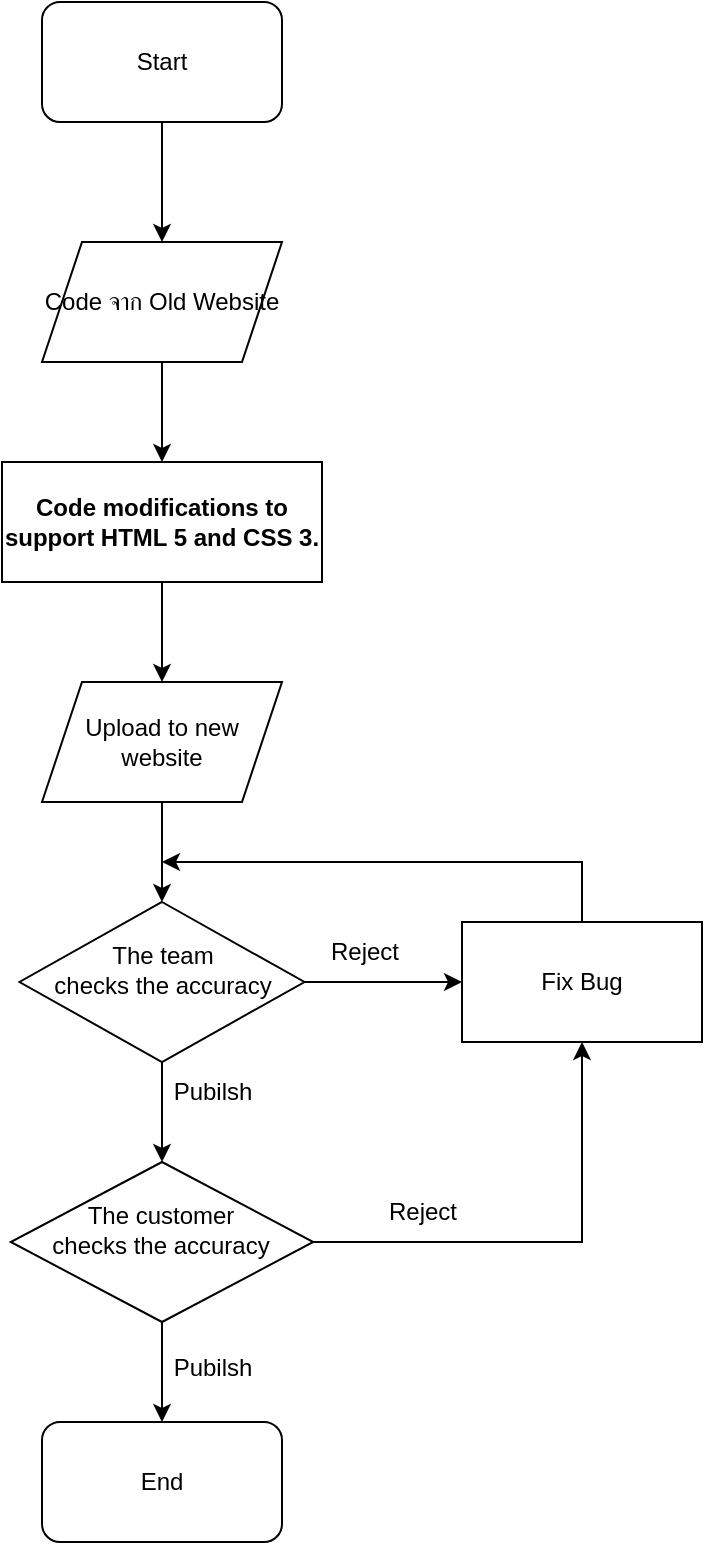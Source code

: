<mxfile version="20.8.23" type="github">
  <diagram id="C5RBs43oDa-KdzZeNtuy" name="Page-1">
    <mxGraphModel dx="1591" dy="860" grid="1" gridSize="10" guides="1" tooltips="1" connect="1" arrows="1" fold="1" page="1" pageScale="1" pageWidth="827" pageHeight="1169" math="0" shadow="0">
      <root>
        <mxCell id="WIyWlLk6GJQsqaUBKTNV-0" />
        <mxCell id="WIyWlLk6GJQsqaUBKTNV-1" parent="WIyWlLk6GJQsqaUBKTNV-0" />
        <mxCell id="JMEBh1NOCG6JyZOsz3gw-9" style="edgeStyle=orthogonalEdgeStyle;rounded=0;orthogonalLoop=1;jettySize=auto;html=1;exitX=0.5;exitY=1;exitDx=0;exitDy=0;entryX=0.5;entryY=0;entryDx=0;entryDy=0;" edge="1" parent="WIyWlLk6GJQsqaUBKTNV-1" source="JMEBh1NOCG6JyZOsz3gw-0" target="JMEBh1NOCG6JyZOsz3gw-1">
          <mxGeometry relative="1" as="geometry" />
        </mxCell>
        <mxCell id="JMEBh1NOCG6JyZOsz3gw-0" value="Start" style="rounded=1;whiteSpace=wrap;html=1;" vertex="1" parent="WIyWlLk6GJQsqaUBKTNV-1">
          <mxGeometry x="340" y="10" width="120" height="60" as="geometry" />
        </mxCell>
        <mxCell id="JMEBh1NOCG6JyZOsz3gw-10" style="edgeStyle=orthogonalEdgeStyle;rounded=0;orthogonalLoop=1;jettySize=auto;html=1;exitX=0.5;exitY=1;exitDx=0;exitDy=0;entryX=0.5;entryY=0;entryDx=0;entryDy=0;" edge="1" parent="WIyWlLk6GJQsqaUBKTNV-1" source="JMEBh1NOCG6JyZOsz3gw-1" target="JMEBh1NOCG6JyZOsz3gw-2">
          <mxGeometry relative="1" as="geometry" />
        </mxCell>
        <mxCell id="JMEBh1NOCG6JyZOsz3gw-1" value="Code จาก Old Website" style="shape=parallelogram;perimeter=parallelogramPerimeter;whiteSpace=wrap;html=1;fixedSize=1;" vertex="1" parent="WIyWlLk6GJQsqaUBKTNV-1">
          <mxGeometry x="340" y="130" width="120" height="60" as="geometry" />
        </mxCell>
        <mxCell id="JMEBh1NOCG6JyZOsz3gw-11" style="edgeStyle=orthogonalEdgeStyle;rounded=0;orthogonalLoop=1;jettySize=auto;html=1;exitX=0.5;exitY=1;exitDx=0;exitDy=0;entryX=0.5;entryY=0;entryDx=0;entryDy=0;" edge="1" parent="WIyWlLk6GJQsqaUBKTNV-1" source="JMEBh1NOCG6JyZOsz3gw-2" target="JMEBh1NOCG6JyZOsz3gw-3">
          <mxGeometry relative="1" as="geometry" />
        </mxCell>
        <mxCell id="JMEBh1NOCG6JyZOsz3gw-2" value="&lt;br&gt;&lt;div align=&quot;center&quot;&gt;&lt;b&gt;&lt;span class=&quot;HwtZe&quot; lang=&quot;en&quot;&gt;&lt;span class=&quot;jCAhz ChMk0b&quot;&gt;&lt;span class=&quot;ryNqvb&quot;&gt;Code modifications to support HTML 5 and CSS 3.&lt;/span&gt;&lt;/span&gt;&lt;/span&gt;&lt;br&gt;&lt;/b&gt;&lt;br&gt;&lt;/div&gt;" style="rounded=0;whiteSpace=wrap;html=1;align=center;" vertex="1" parent="WIyWlLk6GJQsqaUBKTNV-1">
          <mxGeometry x="320" y="240" width="160" height="60" as="geometry" />
        </mxCell>
        <mxCell id="JMEBh1NOCG6JyZOsz3gw-12" style="edgeStyle=orthogonalEdgeStyle;rounded=0;orthogonalLoop=1;jettySize=auto;html=1;exitX=0.5;exitY=1;exitDx=0;exitDy=0;entryX=0.5;entryY=0;entryDx=0;entryDy=0;" edge="1" parent="WIyWlLk6GJQsqaUBKTNV-1" source="JMEBh1NOCG6JyZOsz3gw-3" target="JMEBh1NOCG6JyZOsz3gw-4">
          <mxGeometry relative="1" as="geometry" />
        </mxCell>
        <mxCell id="JMEBh1NOCG6JyZOsz3gw-3" value="&lt;br&gt;&lt;div align=&quot;center&quot;&gt;&lt;span class=&quot;HwtZe&quot; lang=&quot;en&quot;&gt;&lt;span class=&quot;jCAhz ChMk0b C1N51c&quot;&gt;&lt;span class=&quot;ryNqvb&quot;&gt;Upload to new website&lt;/span&gt;&lt;/span&gt;&lt;/span&gt;&lt;br&gt;&lt;br&gt;&lt;/div&gt;" style="shape=parallelogram;perimeter=parallelogramPerimeter;whiteSpace=wrap;html=1;fixedSize=1;size=20;align=center;" vertex="1" parent="WIyWlLk6GJQsqaUBKTNV-1">
          <mxGeometry x="340" y="350" width="120" height="60" as="geometry" />
        </mxCell>
        <mxCell id="JMEBh1NOCG6JyZOsz3gw-13" style="edgeStyle=orthogonalEdgeStyle;rounded=0;orthogonalLoop=1;jettySize=auto;html=1;exitX=1;exitY=0.5;exitDx=0;exitDy=0;entryX=0;entryY=0.5;entryDx=0;entryDy=0;" edge="1" parent="WIyWlLk6GJQsqaUBKTNV-1" source="JMEBh1NOCG6JyZOsz3gw-4" target="JMEBh1NOCG6JyZOsz3gw-6">
          <mxGeometry relative="1" as="geometry" />
        </mxCell>
        <mxCell id="JMEBh1NOCG6JyZOsz3gw-14" style="edgeStyle=orthogonalEdgeStyle;rounded=0;orthogonalLoop=1;jettySize=auto;html=1;exitX=0.5;exitY=1;exitDx=0;exitDy=0;entryX=0.5;entryY=0;entryDx=0;entryDy=0;" edge="1" parent="WIyWlLk6GJQsqaUBKTNV-1" source="JMEBh1NOCG6JyZOsz3gw-4" target="JMEBh1NOCG6JyZOsz3gw-5">
          <mxGeometry relative="1" as="geometry" />
        </mxCell>
        <mxCell id="JMEBh1NOCG6JyZOsz3gw-4" value="&lt;span class=&quot;HwtZe&quot; lang=&quot;en&quot;&gt;&lt;span class=&quot;jCAhz ChMk0b C1N51c&quot;&gt;&lt;span class=&quot;ryNqvb&quot;&gt;The team &lt;br&gt;&lt;/span&gt;&lt;/span&gt;&lt;/span&gt;&lt;div align=&quot;center&quot;&gt;&lt;span class=&quot;HwtZe&quot; lang=&quot;en&quot;&gt;&lt;span class=&quot;jCAhz ChMk0b C1N51c&quot;&gt;&lt;span class=&quot;ryNqvb&quot;&gt;checks the accuracy&lt;/span&gt;&lt;/span&gt;&lt;/span&gt;&lt;/div&gt;&lt;p&gt;&lt;/p&gt;" style="rhombus;whiteSpace=wrap;html=1;align=center;" vertex="1" parent="WIyWlLk6GJQsqaUBKTNV-1">
          <mxGeometry x="328.75" y="460" width="142.5" height="80" as="geometry" />
        </mxCell>
        <mxCell id="JMEBh1NOCG6JyZOsz3gw-15" style="edgeStyle=orthogonalEdgeStyle;rounded=0;orthogonalLoop=1;jettySize=auto;html=1;exitX=1;exitY=0.5;exitDx=0;exitDy=0;entryX=0.5;entryY=1;entryDx=0;entryDy=0;" edge="1" parent="WIyWlLk6GJQsqaUBKTNV-1" source="JMEBh1NOCG6JyZOsz3gw-5" target="JMEBh1NOCG6JyZOsz3gw-6">
          <mxGeometry relative="1" as="geometry" />
        </mxCell>
        <mxCell id="JMEBh1NOCG6JyZOsz3gw-17" style="edgeStyle=orthogonalEdgeStyle;rounded=0;orthogonalLoop=1;jettySize=auto;html=1;exitX=0.5;exitY=1;exitDx=0;exitDy=0;entryX=0.5;entryY=0;entryDx=0;entryDy=0;" edge="1" parent="WIyWlLk6GJQsqaUBKTNV-1" source="JMEBh1NOCG6JyZOsz3gw-5" target="JMEBh1NOCG6JyZOsz3gw-7">
          <mxGeometry relative="1" as="geometry" />
        </mxCell>
        <mxCell id="JMEBh1NOCG6JyZOsz3gw-5" value="&lt;span class=&quot;HwtZe&quot; lang=&quot;en&quot;&gt;&lt;span class=&quot;jCAhz ChMk0b C1N51c&quot;&gt;&lt;span class=&quot;ryNqvb&quot;&gt;The customer&lt;br&gt;&lt;/span&gt;&lt;/span&gt;&lt;/span&gt;&lt;div align=&quot;center&quot;&gt;&lt;span class=&quot;HwtZe&quot; lang=&quot;en&quot;&gt;&lt;span class=&quot;jCAhz ChMk0b C1N51c&quot;&gt;&lt;span class=&quot;ryNqvb&quot;&gt;checks the accuracy&lt;/span&gt;&lt;/span&gt;&lt;/span&gt;&lt;/div&gt;&lt;p&gt;&lt;/p&gt;" style="rhombus;whiteSpace=wrap;html=1;align=center;" vertex="1" parent="WIyWlLk6GJQsqaUBKTNV-1">
          <mxGeometry x="324.38" y="590" width="151.25" height="80" as="geometry" />
        </mxCell>
        <mxCell id="JMEBh1NOCG6JyZOsz3gw-16" style="edgeStyle=orthogonalEdgeStyle;rounded=0;orthogonalLoop=1;jettySize=auto;html=1;exitX=0.5;exitY=0;exitDx=0;exitDy=0;" edge="1" parent="WIyWlLk6GJQsqaUBKTNV-1" source="JMEBh1NOCG6JyZOsz3gw-6">
          <mxGeometry relative="1" as="geometry">
            <mxPoint x="400" y="440" as="targetPoint" />
            <Array as="points">
              <mxPoint x="610" y="440" />
              <mxPoint x="400" y="440" />
            </Array>
          </mxGeometry>
        </mxCell>
        <mxCell id="JMEBh1NOCG6JyZOsz3gw-6" value="Fix Bug" style="rounded=0;whiteSpace=wrap;html=1;" vertex="1" parent="WIyWlLk6GJQsqaUBKTNV-1">
          <mxGeometry x="550" y="470" width="120" height="60" as="geometry" />
        </mxCell>
        <mxCell id="JMEBh1NOCG6JyZOsz3gw-7" value="End" style="rounded=1;whiteSpace=wrap;html=1;" vertex="1" parent="WIyWlLk6GJQsqaUBKTNV-1">
          <mxGeometry x="340" y="720" width="120" height="60" as="geometry" />
        </mxCell>
        <mxCell id="JMEBh1NOCG6JyZOsz3gw-19" value="Pubilsh" style="text;html=1;align=center;verticalAlign=middle;resizable=0;points=[];autosize=1;strokeColor=none;fillColor=none;" vertex="1" parent="WIyWlLk6GJQsqaUBKTNV-1">
          <mxGeometry x="390" y="540" width="70" height="30" as="geometry" />
        </mxCell>
        <mxCell id="JMEBh1NOCG6JyZOsz3gw-20" value="Pubilsh" style="text;html=1;align=center;verticalAlign=middle;resizable=0;points=[];autosize=1;strokeColor=none;fillColor=none;" vertex="1" parent="WIyWlLk6GJQsqaUBKTNV-1">
          <mxGeometry x="390" y="678" width="70" height="30" as="geometry" />
        </mxCell>
        <mxCell id="JMEBh1NOCG6JyZOsz3gw-21" value="Reject" style="text;html=1;align=center;verticalAlign=middle;resizable=0;points=[];autosize=1;strokeColor=none;fillColor=none;" vertex="1" parent="WIyWlLk6GJQsqaUBKTNV-1">
          <mxGeometry x="471.25" y="470" width="60" height="30" as="geometry" />
        </mxCell>
        <mxCell id="JMEBh1NOCG6JyZOsz3gw-22" value="Reject" style="text;html=1;align=center;verticalAlign=middle;resizable=0;points=[];autosize=1;strokeColor=none;fillColor=none;" vertex="1" parent="WIyWlLk6GJQsqaUBKTNV-1">
          <mxGeometry x="500" y="600" width="60" height="30" as="geometry" />
        </mxCell>
      </root>
    </mxGraphModel>
  </diagram>
</mxfile>
